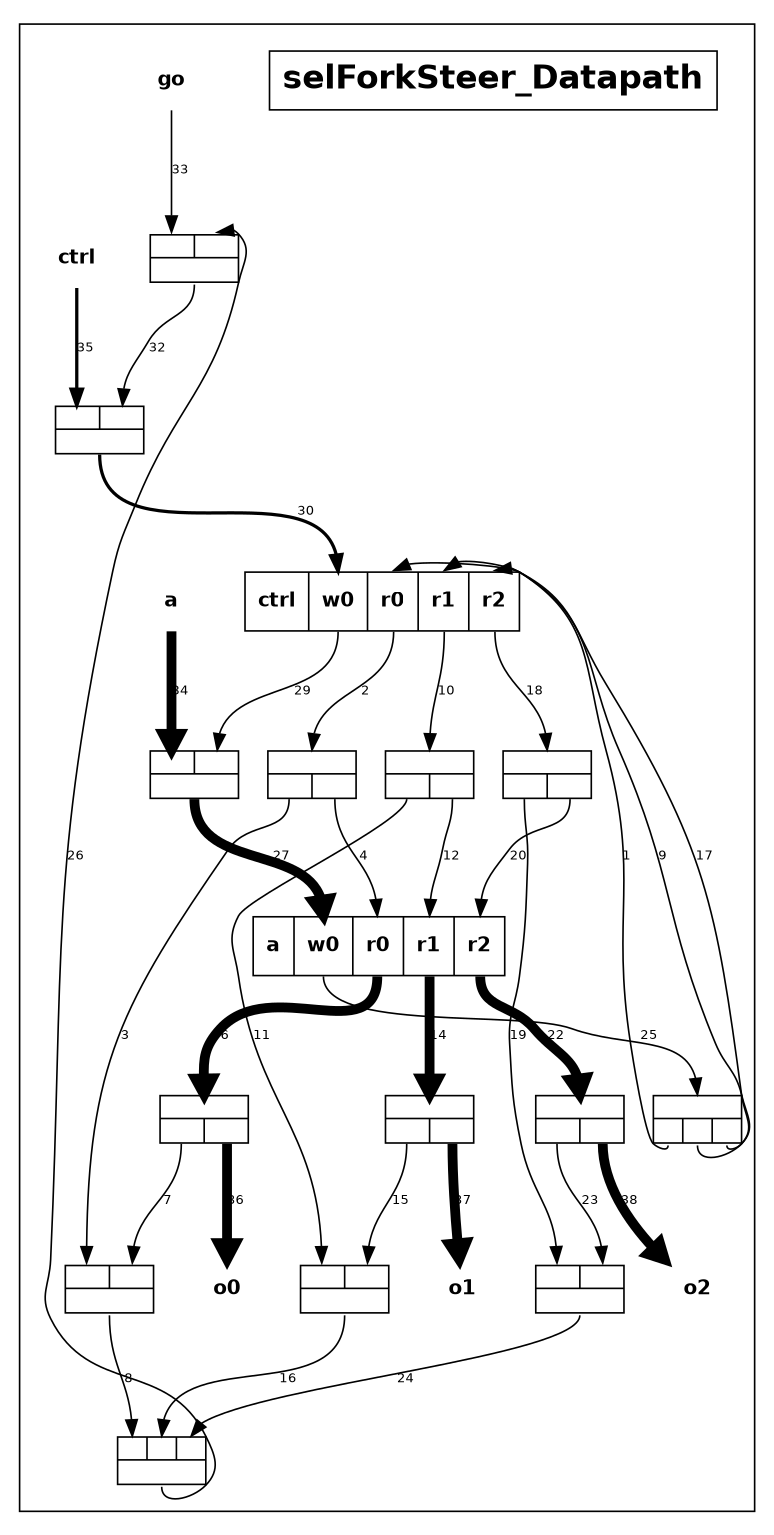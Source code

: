 digraph selForkSteer_Datapath {
  outputorder="edgesfirst";
  size="7.086614173228347,10.236220472440946";
  ratio="2.0"
  subgraph cluster_selForkSteer_Datapath {
    edge [fontsize="8", fontname="Helvetica", labelfontname="Helvetica", labelfontsize="8", arrowhead="normal"];
    node [fontsize="12", fontname="Helvetica-Bold", shape="box"];
    title [label="selForkSteer_Datapath", fontsize="20"];
    port0 [portref="0", label="go", style="bold", shape="none"];
    port1 [portref="1", label="a", style="bold", shape="none"];
    port2 [portref="2", label="ctrl", style="bold", shape="none"];
    port3 [portref="3", label="o0", style="bold", shape="none"];
    port4 [portref="4", label="o1", style="bold", shape="none"];
    port5 [portref="5", label="o2", style="bold", shape="none"];
    comp2 [compref="2", label="{{<i>}|{<o0>|<o1>}}", height="0.4", fontsize="2", nojustify="true", shape="record"];
    comp3 [compref="3", label="{{<i0>|<i1>}|{<o>}}", height="0.4", fontsize="2", nojustify="true", shape="record"];
    comp5 [compref="5", label="{{<i>}|{<o0>|<o1>}}", height="0.4", fontsize="2", nojustify="true", shape="record"];
    comp6 [compref="6", label="{{<i0>|<i1>}|{<o>}}", height="0.4", fontsize="2", nojustify="true", shape="record"];
    comp8 [compref="8", label="{{<i>}|{<o0>|<o1>}}", height="0.4", fontsize="2", nojustify="true", shape="record"];
    comp9 [compref="9", label="{{<i0>|<i1>}|{<o>}}", height="0.4", fontsize="2", nojustify="true", shape="record"];
    comp10 [compref="10", label="{{<i>}|{<o0>|<o1>|<o2>}}", height="0.4", fontsize="2", nojustify="true", shape="record"];
    comp11 [compref="11", label="{{<i0>|<i1>|<i2>}|{<o>}}", height="0.4", fontsize="2", nojustify="true", shape="record"];
    comp12 [compref="12", label="a|<w0>w0|<r0>r0|<r1>r1|<r2>r2", shape="record"];
    comp14 [compref="14", label="ctrl|<w0>w0|<r0>r0|<r1>r1|<r2>r2", shape="record"];
    comp16 [compref="16", label="{{<i0>|<i1>}|{<o>}}", height="0.4", fontsize="2", nojustify="true", shape="record"];
    comp17 [compref="17", label="{{<i0>|<i1>}|{<o>}}", height="0.4", fontsize="2", nojustify="true", shape="record"];
    comp18 [compref="18", label="{{<i0>|<i1>}|{<o>}}", height="0.4", fontsize="2", nojustify="true", shape="record"];
    comp19 [compref="19", label="{{<i>}|{<o0>|<o1>}}", height="0.4", fontsize="2", nojustify="true", shape="record"];
    comp20 [compref="20", label="{{<i>}|{<o0>|<o1>}}", height="0.4", fontsize="2", nojustify="true", shape="record"];
    comp21 [compref="21", label="{{<i>}|{<o0>|<o1>}}", height="0.4", fontsize="2", nojustify="true", shape="record"]
    comp10:o0:s -> comp14:r0:n [linkref="1", label="1", penwidth="1", weight="1"];
    comp14:r0:s -> comp2:i:n [linkref="2", label="2", penwidth="1", weight="1"];
    comp2:o0:s -> comp3:i0:n [linkref="3", label="3", penwidth="1", weight="1"];
    comp2:o1:s -> comp12:r0:n [linkref="4", label="4", penwidth="1", weight="1"];
    comp12:r0:s -> comp19:i:n [linkref="6", label="6", penwidth="6", weight="6"];
    comp19:o0:s -> comp3:i1:n [linkref="7", label="7", penwidth="1", weight="1"];
    comp3:o:s -> comp11:i0:n [linkref="8", label="8", penwidth="1", weight="1"];
    comp10:o1:s -> comp14:r1:n [linkref="9", label="9", penwidth="1", weight="1"];
    comp14:r1:s -> comp5:i:n [linkref="10", label="10", penwidth="1", weight="1"];
    comp5:o0:s -> comp6:i0:n [linkref="11", label="11", penwidth="1", weight="1"];
    comp5:o1:s -> comp12:r1:n [linkref="12", label="12", penwidth="1", weight="1"];
    comp12:r1:s -> comp20:i:n [linkref="14", label="14", penwidth="6", weight="6"];
    comp20:o0:s -> comp6:i1:n [linkref="15", label="15", penwidth="1", weight="1"];
    comp6:o:s -> comp11:i1:n [linkref="16", label="16", penwidth="1", weight="1"];
    comp10:o2:s -> comp14:r2:n [linkref="17", label="17", penwidth="1", weight="1"];
    comp14:r2:s -> comp8:i:n [linkref="18", label="18", penwidth="1", weight="1"];
    comp8:o0:s -> comp9:i0:n [linkref="19", label="19", penwidth="1", weight="1"];
    comp8:o1:s -> comp12:r2:n [linkref="20", label="20", penwidth="1", weight="1"];
    comp12:r2:s -> comp21:i:n [linkref="22", label="22", penwidth="6", weight="6"];
    comp21:o0:s -> comp9:i1:n [linkref="23", label="23", penwidth="1", weight="1"];
    comp9:o:s -> comp11:i2:n [linkref="24", label="24", penwidth="1", weight="1"];
    comp12:w0:s -> comp10:i:n [linkref="25", label="25", penwidth="1", weight="1"];
    comp11:o:s -> comp16:i1:n [linkref="26", label="26", penwidth="1", weight="1"];
    comp17:o:s -> comp12:w0:n [linkref="27", label="27", penwidth="6", weight="6"];
    comp14:w0:s -> comp17:i1:n [linkref="29", label="29", penwidth="1", weight="1"];
    comp18:o:s -> comp14:w0:n [linkref="30", label="30", penwidth="2", weight="2"];
    comp16:o:s -> comp18:i1:n [linkref="32", label="32", penwidth="1", weight="1"];
    port0 -> comp16:i0:n [linkref="33", label="33", penwidth="1", weight="1"];
    port1 -> comp17:i0:n [linkref="34", label="34", penwidth="6", weight="6"];
    port2 -> comp18:i0:n [linkref="35", label="35", penwidth="2", weight="2"];
    comp19:o1:s -> port3 [linkref="36", label="36", penwidth="6", weight="6"];
    comp20:o1:s -> port4 [linkref="37", label="37", penwidth="6", weight="6"];
    comp21:o1:s -> port5 [linkref="38", label="38", penwidth="6", weight="6"]
  }
}
